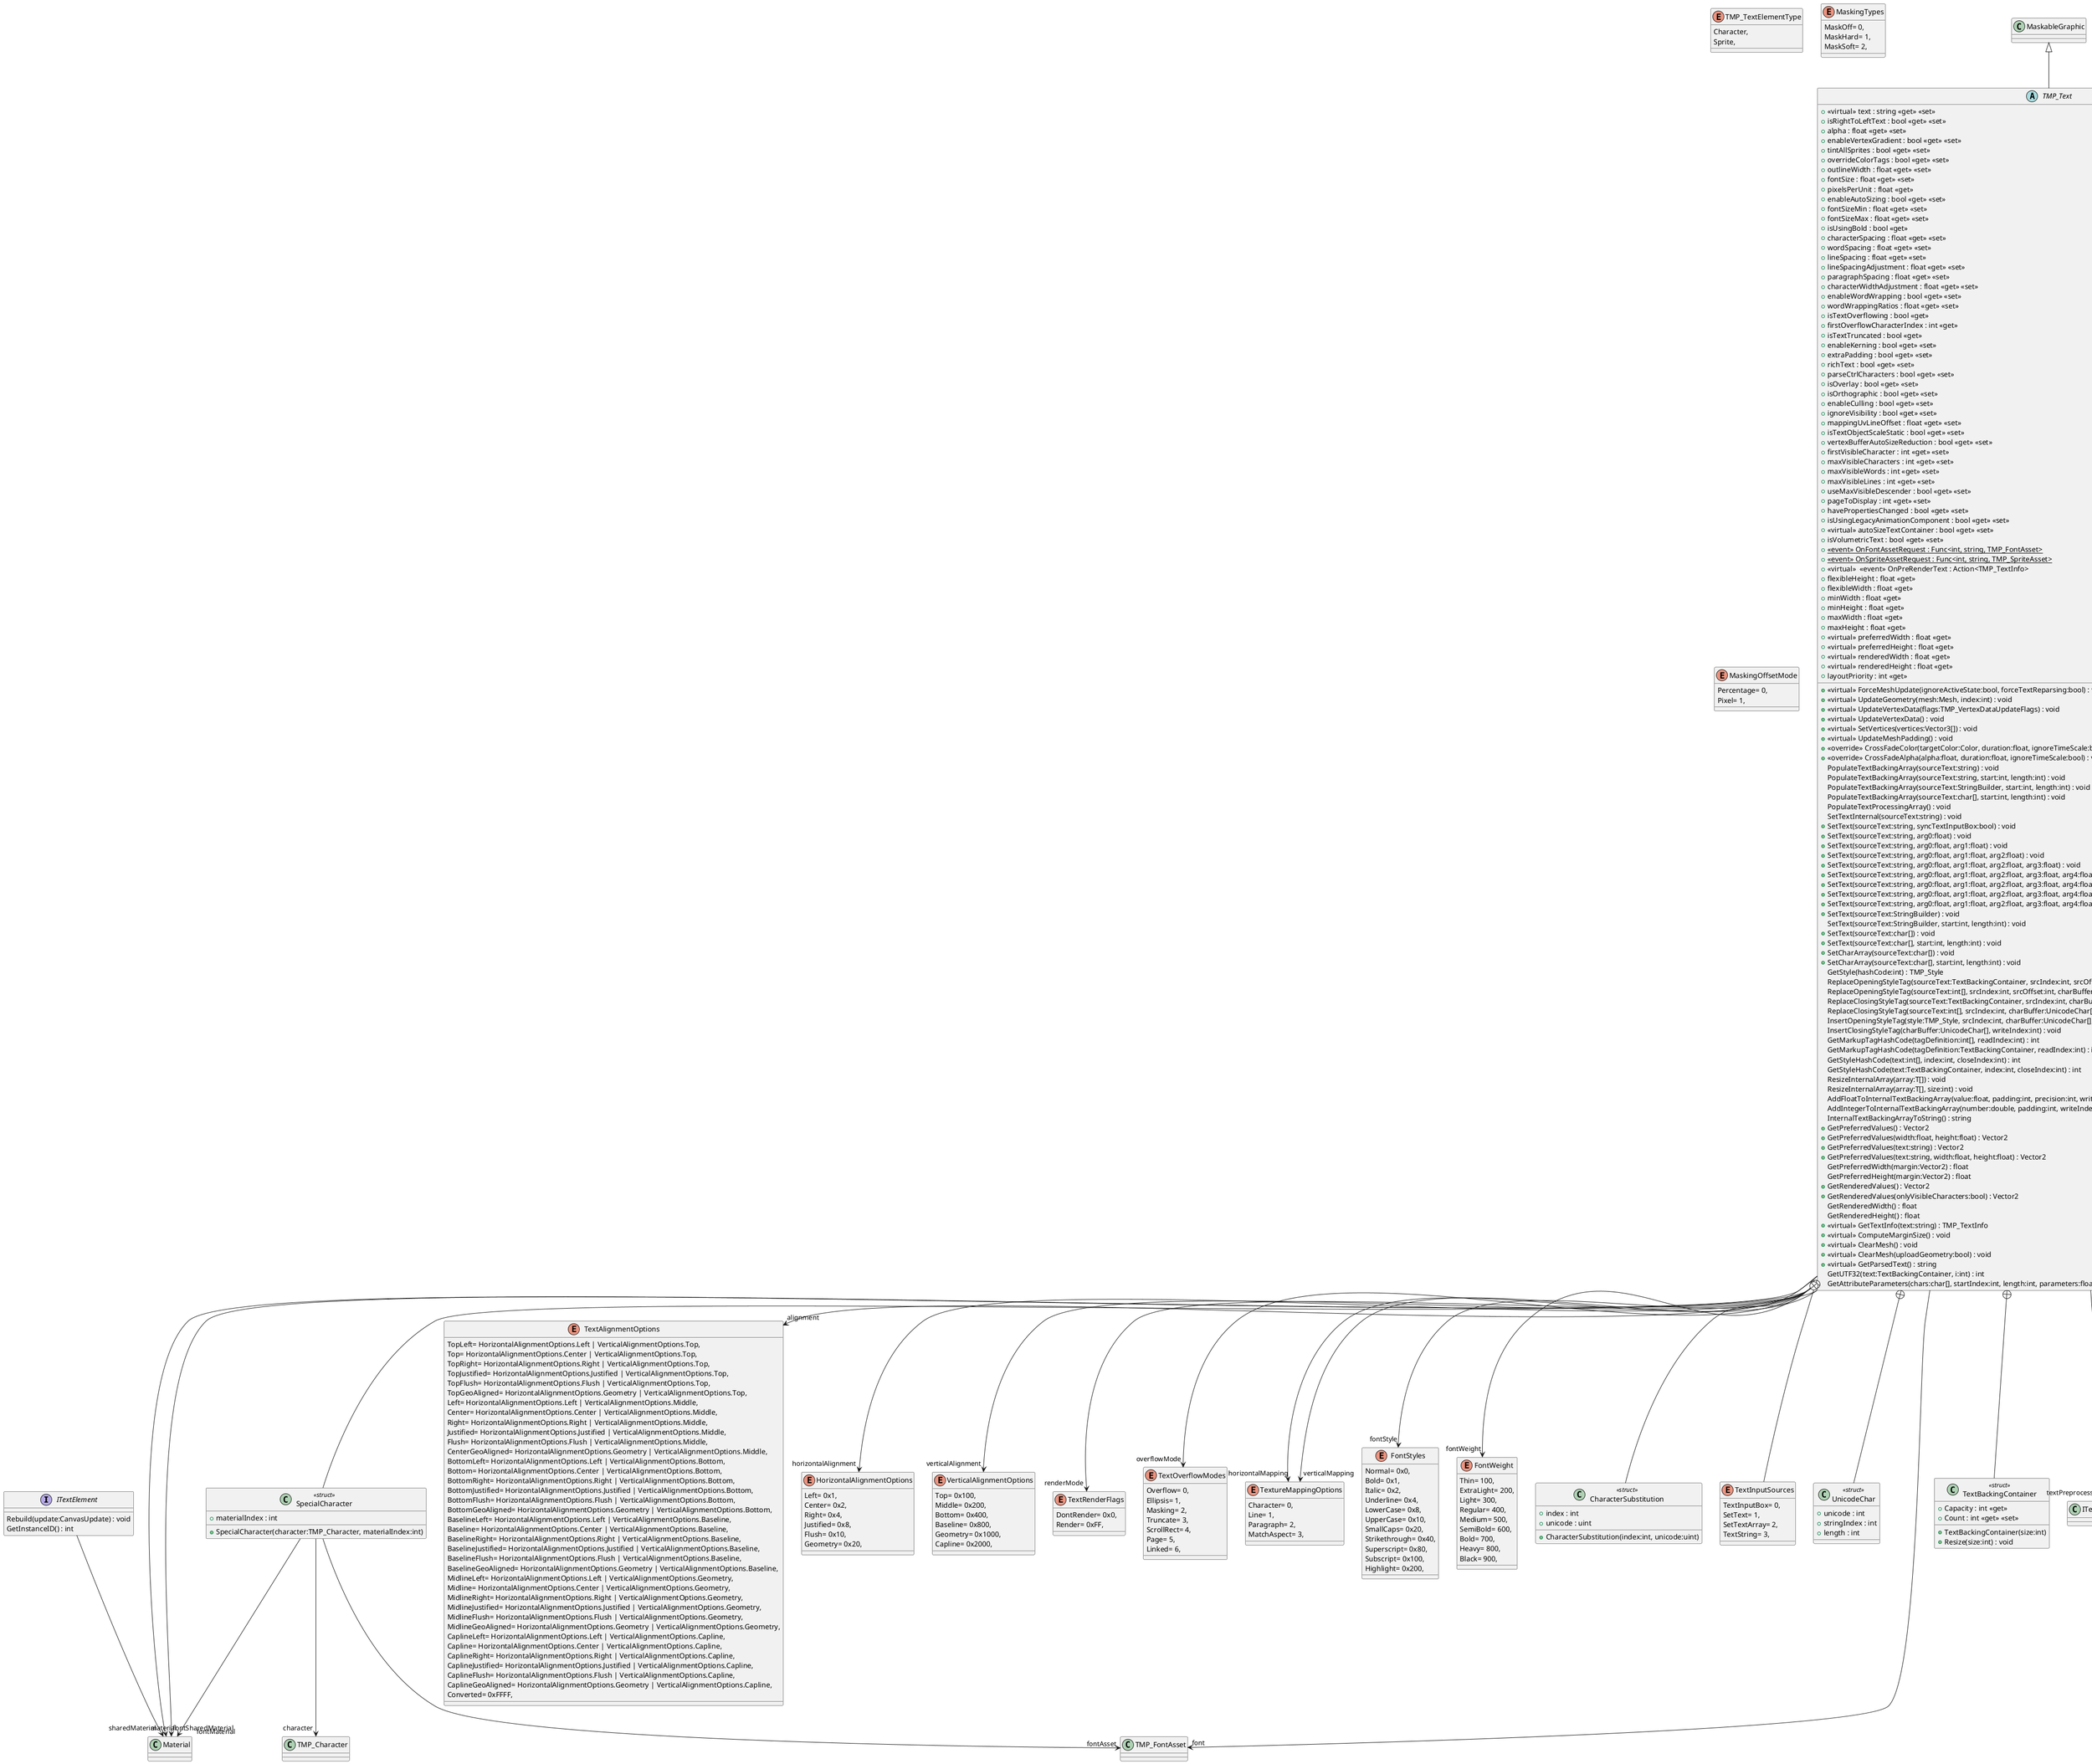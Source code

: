 @startuml
interface ITextElement {
    Rebuild(update:CanvasUpdate) : void
    GetInstanceID() : int
}
enum TextAlignmentOptions {
    TopLeft= HorizontalAlignmentOptions.Left | VerticalAlignmentOptions.Top,
    Top= HorizontalAlignmentOptions.Center | VerticalAlignmentOptions.Top,
    TopRight= HorizontalAlignmentOptions.Right | VerticalAlignmentOptions.Top,
    TopJustified= HorizontalAlignmentOptions.Justified | VerticalAlignmentOptions.Top,
    TopFlush= HorizontalAlignmentOptions.Flush | VerticalAlignmentOptions.Top,
    TopGeoAligned= HorizontalAlignmentOptions.Geometry | VerticalAlignmentOptions.Top,
    Left= HorizontalAlignmentOptions.Left | VerticalAlignmentOptions.Middle,
    Center= HorizontalAlignmentOptions.Center | VerticalAlignmentOptions.Middle,
    Right= HorizontalAlignmentOptions.Right | VerticalAlignmentOptions.Middle,
    Justified= HorizontalAlignmentOptions.Justified | VerticalAlignmentOptions.Middle,
    Flush= HorizontalAlignmentOptions.Flush | VerticalAlignmentOptions.Middle,
    CenterGeoAligned= HorizontalAlignmentOptions.Geometry | VerticalAlignmentOptions.Middle,
    BottomLeft= HorizontalAlignmentOptions.Left | VerticalAlignmentOptions.Bottom,
    Bottom= HorizontalAlignmentOptions.Center | VerticalAlignmentOptions.Bottom,
    BottomRight= HorizontalAlignmentOptions.Right | VerticalAlignmentOptions.Bottom,
    BottomJustified= HorizontalAlignmentOptions.Justified | VerticalAlignmentOptions.Bottom,
    BottomFlush= HorizontalAlignmentOptions.Flush | VerticalAlignmentOptions.Bottom,
    BottomGeoAligned= HorizontalAlignmentOptions.Geometry | VerticalAlignmentOptions.Bottom,
    BaselineLeft= HorizontalAlignmentOptions.Left | VerticalAlignmentOptions.Baseline,
    Baseline= HorizontalAlignmentOptions.Center | VerticalAlignmentOptions.Baseline,
    BaselineRight= HorizontalAlignmentOptions.Right | VerticalAlignmentOptions.Baseline,
    BaselineJustified= HorizontalAlignmentOptions.Justified | VerticalAlignmentOptions.Baseline,
    BaselineFlush= HorizontalAlignmentOptions.Flush | VerticalAlignmentOptions.Baseline,
    BaselineGeoAligned= HorizontalAlignmentOptions.Geometry | VerticalAlignmentOptions.Baseline,
    MidlineLeft= HorizontalAlignmentOptions.Left | VerticalAlignmentOptions.Geometry,
    Midline= HorizontalAlignmentOptions.Center | VerticalAlignmentOptions.Geometry,
    MidlineRight= HorizontalAlignmentOptions.Right | VerticalAlignmentOptions.Geometry,
    MidlineJustified= HorizontalAlignmentOptions.Justified | VerticalAlignmentOptions.Geometry,
    MidlineFlush= HorizontalAlignmentOptions.Flush | VerticalAlignmentOptions.Geometry,
    MidlineGeoAligned= HorizontalAlignmentOptions.Geometry | VerticalAlignmentOptions.Geometry,
    CaplineLeft= HorizontalAlignmentOptions.Left | VerticalAlignmentOptions.Capline,
    Capline= HorizontalAlignmentOptions.Center | VerticalAlignmentOptions.Capline,
    CaplineRight= HorizontalAlignmentOptions.Right | VerticalAlignmentOptions.Capline,
    CaplineJustified= HorizontalAlignmentOptions.Justified | VerticalAlignmentOptions.Capline,
    CaplineFlush= HorizontalAlignmentOptions.Flush | VerticalAlignmentOptions.Capline,
    CaplineGeoAligned= HorizontalAlignmentOptions.Geometry | VerticalAlignmentOptions.Capline,
    Converted= 0xFFFF,
}
enum HorizontalAlignmentOptions {
    Left= 0x1,
    Center= 0x2,
    Right= 0x4,
    Justified= 0x8,
    Flush= 0x10,
    Geometry= 0x20,
}
enum VerticalAlignmentOptions {
    Top= 0x100,
    Middle= 0x200,
    Bottom= 0x400,
    Baseline= 0x800,
    Geometry= 0x1000,
    Capline= 0x2000,
}
enum TextRenderFlags {
    DontRender= 0x0,
    Render= 0xFF,
}
enum TMP_TextElementType {
    Character,
    Sprite,
}
enum MaskingTypes {
    MaskOff= 0,
    MaskHard= 1,
    MaskSoft= 2,
}
enum TextOverflowModes {
    Overflow= 0,
    Ellipsis= 1,
    Masking= 2,
    Truncate= 3,
    ScrollRect= 4,
    Page= 5,
    Linked= 6,
}
enum MaskingOffsetMode {
    Percentage= 0,
    Pixel= 1,
}
enum TextureMappingOptions {
    Character= 0,
    Line= 1,
    Paragraph= 2,
    MatchAspect= 3,
}
enum FontStyles {
    Normal= 0x0,
    Bold= 0x1,
    Italic= 0x2,
    Underline= 0x4,
    LowerCase= 0x8,
    UpperCase= 0x10,
    SmallCaps= 0x20,
    Strikethrough= 0x40,
    Superscript= 0x80,
    Subscript= 0x100,
    Highlight= 0x200,
}
enum FontWeight {
    Thin= 100,
    ExtraLight= 200,
    Light= 300,
    Regular= 400,
    Medium= 500,
    SemiBold= 600,
    Bold= 700,
    Heavy= 800,
    Black= 900,
}
abstract class TMP_Text {
    + <<virtual>> text : string <<get>> <<set>>
    + isRightToLeftText : bool <<get>> <<set>>
    + alpha : float <<get>> <<set>>
    + enableVertexGradient : bool <<get>> <<set>>
    + tintAllSprites : bool <<get>> <<set>>
    + overrideColorTags : bool <<get>> <<set>>
    + outlineWidth : float <<get>> <<set>>
    + fontSize : float <<get>> <<set>>
    + pixelsPerUnit : float <<get>>
    + enableAutoSizing : bool <<get>> <<set>>
    + fontSizeMin : float <<get>> <<set>>
    + fontSizeMax : float <<get>> <<set>>
    + isUsingBold : bool <<get>>
    + characterSpacing : float <<get>> <<set>>
    + wordSpacing : float <<get>> <<set>>
    + lineSpacing : float <<get>> <<set>>
    + lineSpacingAdjustment : float <<get>> <<set>>
    + paragraphSpacing : float <<get>> <<set>>
    + characterWidthAdjustment : float <<get>> <<set>>
    + enableWordWrapping : bool <<get>> <<set>>
    + wordWrappingRatios : float <<get>> <<set>>
    + isTextOverflowing : bool <<get>>
    + firstOverflowCharacterIndex : int <<get>>
    + isTextTruncated : bool <<get>>
    + enableKerning : bool <<get>> <<set>>
    + extraPadding : bool <<get>> <<set>>
    + richText : bool <<get>> <<set>>
    + parseCtrlCharacters : bool <<get>> <<set>>
    + isOverlay : bool <<get>> <<set>>
    + isOrthographic : bool <<get>> <<set>>
    + enableCulling : bool <<get>> <<set>>
    + ignoreVisibility : bool <<get>> <<set>>
    + mappingUvLineOffset : float <<get>> <<set>>
    + isTextObjectScaleStatic : bool <<get>> <<set>>
    + vertexBufferAutoSizeReduction : bool <<get>> <<set>>
    + firstVisibleCharacter : int <<get>> <<set>>
    + maxVisibleCharacters : int <<get>> <<set>>
    + maxVisibleWords : int <<get>> <<set>>
    + maxVisibleLines : int <<get>> <<set>>
    + useMaxVisibleDescender : bool <<get>> <<set>>
    + pageToDisplay : int <<get>> <<set>>
    + havePropertiesChanged : bool <<get>> <<set>>
    + isUsingLegacyAnimationComponent : bool <<get>> <<set>>
    + <<virtual>> autoSizeTextContainer : bool <<get>> <<set>>
    + isVolumetricText : bool <<get>> <<set>>
    + {static}  <<event>> OnFontAssetRequest : Func<int, string, TMP_FontAsset> 
    + {static}  <<event>> OnSpriteAssetRequest : Func<int, string, TMP_SpriteAsset> 
    + <<virtual>>  <<event>> OnPreRenderText : Action<TMP_TextInfo> 
    + flexibleHeight : float <<get>>
    + flexibleWidth : float <<get>>
    + minWidth : float <<get>>
    + minHeight : float <<get>>
    + maxWidth : float <<get>>
    + maxHeight : float <<get>>
    + <<virtual>> preferredWidth : float <<get>>
    + <<virtual>> preferredHeight : float <<get>>
    + <<virtual>> renderedWidth : float <<get>>
    + <<virtual>> renderedHeight : float <<get>>
    + layoutPriority : int <<get>>
    + <<virtual>> ForceMeshUpdate(ignoreActiveState:bool, forceTextReparsing:bool) : void
    + <<virtual>> UpdateGeometry(mesh:Mesh, index:int) : void
    + <<virtual>> UpdateVertexData(flags:TMP_VertexDataUpdateFlags) : void
    + <<virtual>> UpdateVertexData() : void
    + <<virtual>> SetVertices(vertices:Vector3[]) : void
    + <<virtual>> UpdateMeshPadding() : void
    + <<override>> CrossFadeColor(targetColor:Color, duration:float, ignoreTimeScale:bool, useAlpha:bool) : void
    + <<override>> CrossFadeAlpha(alpha:float, duration:float, ignoreTimeScale:bool) : void
    PopulateTextBackingArray(sourceText:string) : void
    PopulateTextBackingArray(sourceText:string, start:int, length:int) : void
    PopulateTextBackingArray(sourceText:StringBuilder, start:int, length:int) : void
    PopulateTextBackingArray(sourceText:char[], start:int, length:int) : void
    PopulateTextProcessingArray() : void
    SetTextInternal(sourceText:string) : void
    + SetText(sourceText:string, syncTextInputBox:bool) : void
    + SetText(sourceText:string, arg0:float) : void
    + SetText(sourceText:string, arg0:float, arg1:float) : void
    + SetText(sourceText:string, arg0:float, arg1:float, arg2:float) : void
    + SetText(sourceText:string, arg0:float, arg1:float, arg2:float, arg3:float) : void
    + SetText(sourceText:string, arg0:float, arg1:float, arg2:float, arg3:float, arg4:float) : void
    + SetText(sourceText:string, arg0:float, arg1:float, arg2:float, arg3:float, arg4:float, arg5:float) : void
    + SetText(sourceText:string, arg0:float, arg1:float, arg2:float, arg3:float, arg4:float, arg5:float, arg6:float) : void
    + SetText(sourceText:string, arg0:float, arg1:float, arg2:float, arg3:float, arg4:float, arg5:float, arg6:float, arg7:float) : void
    + SetText(sourceText:StringBuilder) : void
    SetText(sourceText:StringBuilder, start:int, length:int) : void
    + SetText(sourceText:char[]) : void
    + SetText(sourceText:char[], start:int, length:int) : void
    + SetCharArray(sourceText:char[]) : void
    + SetCharArray(sourceText:char[], start:int, length:int) : void
    GetStyle(hashCode:int) : TMP_Style
    ReplaceOpeningStyleTag(sourceText:TextBackingContainer, srcIndex:int, srcOffset:int, charBuffer:UnicodeChar[], writeIndex:int) : bool
    ReplaceOpeningStyleTag(sourceText:int[], srcIndex:int, srcOffset:int, charBuffer:UnicodeChar[], writeIndex:int) : bool
    ReplaceClosingStyleTag(sourceText:TextBackingContainer, srcIndex:int, charBuffer:UnicodeChar[], writeIndex:int) : void
    ReplaceClosingStyleTag(sourceText:int[], srcIndex:int, charBuffer:UnicodeChar[], writeIndex:int) : void
    InsertOpeningStyleTag(style:TMP_Style, srcIndex:int, charBuffer:UnicodeChar[], writeIndex:int) : bool
    InsertClosingStyleTag(charBuffer:UnicodeChar[], writeIndex:int) : void
    GetMarkupTagHashCode(tagDefinition:int[], readIndex:int) : int
    GetMarkupTagHashCode(tagDefinition:TextBackingContainer, readIndex:int) : int
    GetStyleHashCode(text:int[], index:int, closeIndex:int) : int
    GetStyleHashCode(text:TextBackingContainer, index:int, closeIndex:int) : int
    ResizeInternalArray(array:T[]) : void
    ResizeInternalArray(array:T[], size:int) : void
    AddFloatToInternalTextBackingArray(value:float, padding:int, precision:int, writeIndex:int) : void
    AddIntegerToInternalTextBackingArray(number:double, padding:int, writeIndex:int) : void
    InternalTextBackingArrayToString() : string
    + GetPreferredValues() : Vector2
    + GetPreferredValues(width:float, height:float) : Vector2
    + GetPreferredValues(text:string) : Vector2
    + GetPreferredValues(text:string, width:float, height:float) : Vector2
    GetPreferredWidth(margin:Vector2) : float
    GetPreferredHeight(margin:Vector2) : float
    + GetRenderedValues() : Vector2
    + GetRenderedValues(onlyVisibleCharacters:bool) : Vector2
    GetRenderedWidth() : float
    GetRenderedHeight() : float
    + <<virtual>> GetTextInfo(text:string) : TMP_TextInfo
    + <<virtual>> ComputeMarginSize() : void
    + <<virtual>> ClearMesh() : void
    + <<virtual>> ClearMesh(uploadGeometry:bool) : void
    + <<virtual>> GetParsedText() : string
    GetUTF32(text:TextBackingContainer, i:int) : int
    GetAttributeParameters(chars:char[], startIndex:int, length:int, parameters:float[]) : int
}
class CharacterSubstitution <<struct>> {
    + index : int
    + unicode : uint
    + CharacterSubstitution(index:int, unicode:uint)
}
enum TextInputSources {
    TextInputBox= 0,
    SetText= 1,
    SetTextArray= 2,
    TextString= 3,
}
class UnicodeChar <<struct>> {
    + unicode : int
    + stringIndex : int
    + length : int
}
class SpecialCharacter <<struct>> {
    + materialIndex : int
    + SpecialCharacter(character:TMP_Character, materialIndex:int)
}
class TextBackingContainer <<struct>> {
    + Capacity : int <<get>>
    + Count : int <<get>> <<set>>
    + TextBackingContainer(size:int)
    + Resize(size:int) : void
}
ITextElement --> "sharedMaterial" Material
MaskableGraphic <|-- TMP_Text
TMP_Text --> "textPreprocessor" ITextPreprocessor
TMP_Text --> "font" TMP_FontAsset
TMP_Text --> "fontSharedMaterial" Material
TMP_Text --> "fontMaterial" Material
TMP_Text --> "color" Color
TMP_Text --> "colorGradient" VertexGradient
TMP_Text --> "colorGradientPreset" TMP_ColorGradient
TMP_Text --> "spriteAsset" TMP_SpriteAsset
TMP_Text --> "styleSheet" TMP_StyleSheet
TMP_Text --> "textStyle" TMP_Style
TMP_Text --> "faceColor" Color32
TMP_Text --> "outlineColor" Color32
TMP_Text --> "fontWeight" FontWeight
TMP_Text --> "fontStyle" FontStyles
TMP_Text --> "horizontalAlignment" HorizontalAlignmentOptions
TMP_Text --> "verticalAlignment" VerticalAlignmentOptions
TMP_Text --> "alignment" TextAlignmentOptions
TMP_Text --> "overflowMode" TextOverflowModes
TMP_Text --> "linkedTextComponent" TMP_Text
TMP_Text --> "horizontalMapping" TextureMappingOptions
TMP_Text --> "verticalMapping" TextureMappingOptions
TMP_Text --> "renderMode" TextRenderFlags
TMP_Text --> "geometrySortingOrder" VertexSortingOrder
TMP_Text --> "margin" Vector4
TMP_Text --> "textInfo" TMP_TextInfo
TMP_Text --> "transform" Transform
TMP_Text --> "rectTransform" RectTransform
TMP_Text --> "mesh" Mesh
TMP_Text --> "bounds" Bounds
TMP_Text --> "textBounds" Bounds
TMP_Text +-- CharacterSubstitution
TMP_Text +-- TextInputSources
TMP_Text +-- UnicodeChar
TMP_Text +-- SpecialCharacter
SpecialCharacter --> "character" TMP_Character
SpecialCharacter --> "fontAsset" TMP_FontAsset
SpecialCharacter --> "material" Material
TMP_Text +-- TextBackingContainer
@enduml
